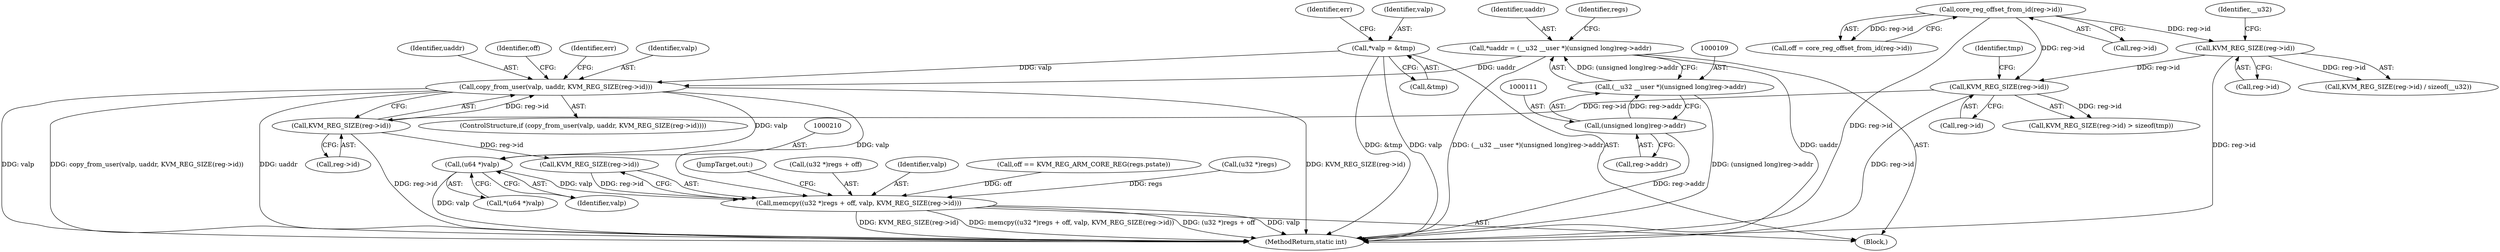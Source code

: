 digraph "0_linux_2a3f93459d689d990b3ecfbe782fec89b97d3279@API" {
"1000183" [label="(Call,copy_from_user(valp, uaddr, KVM_REG_SIZE(reg->id)))"];
"1000131" [label="(Call,*valp = &tmp)"];
"1000106" [label="(Call,*uaddr = (__u32 __user *)(unsigned long)reg->addr)"];
"1000108" [label="(Call,(__u32 __user *)(unsigned long)reg->addr)"];
"1000110" [label="(Call,(unsigned long)reg->addr)"];
"1000186" [label="(Call,KVM_REG_SIZE(reg->id))"];
"1000173" [label="(Call,KVM_REG_SIZE(reg->id))"];
"1000142" [label="(Call,core_reg_offset_from_id(reg->id))"];
"1000155" [label="(Call,KVM_REG_SIZE(reg->id))"];
"1000209" [label="(Call,(u64 *)valp)"];
"1000253" [label="(Call,memcpy((u32 *)regs + off, valp, KVM_REG_SIZE(reg->id)))"];
"1000142" [label="(Call,core_reg_offset_from_id(reg->id))"];
"1000253" [label="(Call,memcpy((u32 *)regs + off, valp, KVM_REG_SIZE(reg->id)))"];
"1000255" [label="(Call,(u32 *)regs)"];
"1000183" [label="(Call,copy_from_user(valp, uaddr, KVM_REG_SIZE(reg->id)))"];
"1000267" [label="(MethodReturn,static int)"];
"1000264" [label="(JumpTarget,out:)"];
"1000211" [label="(Identifier,valp)"];
"1000254" [label="(Call,(u32 *)regs + off)"];
"1000160" [label="(Identifier,__u32)"];
"1000208" [label="(Call,*(u64 *)valp)"];
"1000106" [label="(Call,*uaddr = (__u32 __user *)(unsigned long)reg->addr)"];
"1000172" [label="(Call,KVM_REG_SIZE(reg->id) > sizeof(tmp))"];
"1000132" [label="(Identifier,valp)"];
"1000156" [label="(Call,reg->id)"];
"1000143" [label="(Call,reg->id)"];
"1000155" [label="(Call,KVM_REG_SIZE(reg->id))"];
"1000104" [label="(Block,)"];
"1000173" [label="(Call,KVM_REG_SIZE(reg->id))"];
"1000140" [label="(Call,off = core_reg_offset_from_id(reg->id))"];
"1000260" [label="(Call,KVM_REG_SIZE(reg->id))"];
"1000186" [label="(Call,KVM_REG_SIZE(reg->id))"];
"1000117" [label="(Identifier,regs)"];
"1000185" [label="(Identifier,uaddr)"];
"1000174" [label="(Call,reg->id)"];
"1000110" [label="(Call,(unsigned long)reg->addr)"];
"1000198" [label="(Identifier,off)"];
"1000209" [label="(Call,(u64 *)valp)"];
"1000133" [label="(Call,&tmp)"];
"1000187" [label="(Call,reg->id)"];
"1000192" [label="(Identifier,err)"];
"1000107" [label="(Identifier,uaddr)"];
"1000184" [label="(Identifier,valp)"];
"1000259" [label="(Identifier,valp)"];
"1000178" [label="(Identifier,tmp)"];
"1000138" [label="(Identifier,err)"];
"1000131" [label="(Call,*valp = &tmp)"];
"1000112" [label="(Call,reg->addr)"];
"1000182" [label="(ControlStructure,if (copy_from_user(valp, uaddr, KVM_REG_SIZE(reg->id))))"];
"1000197" [label="(Call,off == KVM_REG_ARM_CORE_REG(regs.pstate))"];
"1000108" [label="(Call,(__u32 __user *)(unsigned long)reg->addr)"];
"1000154" [label="(Call,KVM_REG_SIZE(reg->id) / sizeof(__u32))"];
"1000183" -> "1000182"  [label="AST: "];
"1000183" -> "1000186"  [label="CFG: "];
"1000184" -> "1000183"  [label="AST: "];
"1000185" -> "1000183"  [label="AST: "];
"1000186" -> "1000183"  [label="AST: "];
"1000192" -> "1000183"  [label="CFG: "];
"1000198" -> "1000183"  [label="CFG: "];
"1000183" -> "1000267"  [label="DDG: uaddr"];
"1000183" -> "1000267"  [label="DDG: KVM_REG_SIZE(reg->id)"];
"1000183" -> "1000267"  [label="DDG: valp"];
"1000183" -> "1000267"  [label="DDG: copy_from_user(valp, uaddr, KVM_REG_SIZE(reg->id))"];
"1000131" -> "1000183"  [label="DDG: valp"];
"1000106" -> "1000183"  [label="DDG: uaddr"];
"1000186" -> "1000183"  [label="DDG: reg->id"];
"1000183" -> "1000209"  [label="DDG: valp"];
"1000183" -> "1000253"  [label="DDG: valp"];
"1000131" -> "1000104"  [label="AST: "];
"1000131" -> "1000133"  [label="CFG: "];
"1000132" -> "1000131"  [label="AST: "];
"1000133" -> "1000131"  [label="AST: "];
"1000138" -> "1000131"  [label="CFG: "];
"1000131" -> "1000267"  [label="DDG: valp"];
"1000131" -> "1000267"  [label="DDG: &tmp"];
"1000106" -> "1000104"  [label="AST: "];
"1000106" -> "1000108"  [label="CFG: "];
"1000107" -> "1000106"  [label="AST: "];
"1000108" -> "1000106"  [label="AST: "];
"1000117" -> "1000106"  [label="CFG: "];
"1000106" -> "1000267"  [label="DDG: (__u32 __user *)(unsigned long)reg->addr"];
"1000106" -> "1000267"  [label="DDG: uaddr"];
"1000108" -> "1000106"  [label="DDG: (unsigned long)reg->addr"];
"1000108" -> "1000110"  [label="CFG: "];
"1000109" -> "1000108"  [label="AST: "];
"1000110" -> "1000108"  [label="AST: "];
"1000108" -> "1000267"  [label="DDG: (unsigned long)reg->addr"];
"1000110" -> "1000108"  [label="DDG: reg->addr"];
"1000110" -> "1000112"  [label="CFG: "];
"1000111" -> "1000110"  [label="AST: "];
"1000112" -> "1000110"  [label="AST: "];
"1000110" -> "1000267"  [label="DDG: reg->addr"];
"1000186" -> "1000187"  [label="CFG: "];
"1000187" -> "1000186"  [label="AST: "];
"1000186" -> "1000267"  [label="DDG: reg->id"];
"1000173" -> "1000186"  [label="DDG: reg->id"];
"1000186" -> "1000260"  [label="DDG: reg->id"];
"1000173" -> "1000172"  [label="AST: "];
"1000173" -> "1000174"  [label="CFG: "];
"1000174" -> "1000173"  [label="AST: "];
"1000178" -> "1000173"  [label="CFG: "];
"1000173" -> "1000267"  [label="DDG: reg->id"];
"1000173" -> "1000172"  [label="DDG: reg->id"];
"1000142" -> "1000173"  [label="DDG: reg->id"];
"1000155" -> "1000173"  [label="DDG: reg->id"];
"1000142" -> "1000140"  [label="AST: "];
"1000142" -> "1000143"  [label="CFG: "];
"1000143" -> "1000142"  [label="AST: "];
"1000140" -> "1000142"  [label="CFG: "];
"1000142" -> "1000267"  [label="DDG: reg->id"];
"1000142" -> "1000140"  [label="DDG: reg->id"];
"1000142" -> "1000155"  [label="DDG: reg->id"];
"1000155" -> "1000154"  [label="AST: "];
"1000155" -> "1000156"  [label="CFG: "];
"1000156" -> "1000155"  [label="AST: "];
"1000160" -> "1000155"  [label="CFG: "];
"1000155" -> "1000267"  [label="DDG: reg->id"];
"1000155" -> "1000154"  [label="DDG: reg->id"];
"1000209" -> "1000208"  [label="AST: "];
"1000209" -> "1000211"  [label="CFG: "];
"1000210" -> "1000209"  [label="AST: "];
"1000211" -> "1000209"  [label="AST: "];
"1000208" -> "1000209"  [label="CFG: "];
"1000209" -> "1000267"  [label="DDG: valp"];
"1000209" -> "1000253"  [label="DDG: valp"];
"1000253" -> "1000104"  [label="AST: "];
"1000253" -> "1000260"  [label="CFG: "];
"1000254" -> "1000253"  [label="AST: "];
"1000259" -> "1000253"  [label="AST: "];
"1000260" -> "1000253"  [label="AST: "];
"1000264" -> "1000253"  [label="CFG: "];
"1000253" -> "1000267"  [label="DDG: valp"];
"1000253" -> "1000267"  [label="DDG: KVM_REG_SIZE(reg->id)"];
"1000253" -> "1000267"  [label="DDG: memcpy((u32 *)regs + off, valp, KVM_REG_SIZE(reg->id))"];
"1000253" -> "1000267"  [label="DDG: (u32 *)regs + off"];
"1000255" -> "1000253"  [label="DDG: regs"];
"1000197" -> "1000253"  [label="DDG: off"];
"1000260" -> "1000253"  [label="DDG: reg->id"];
}
